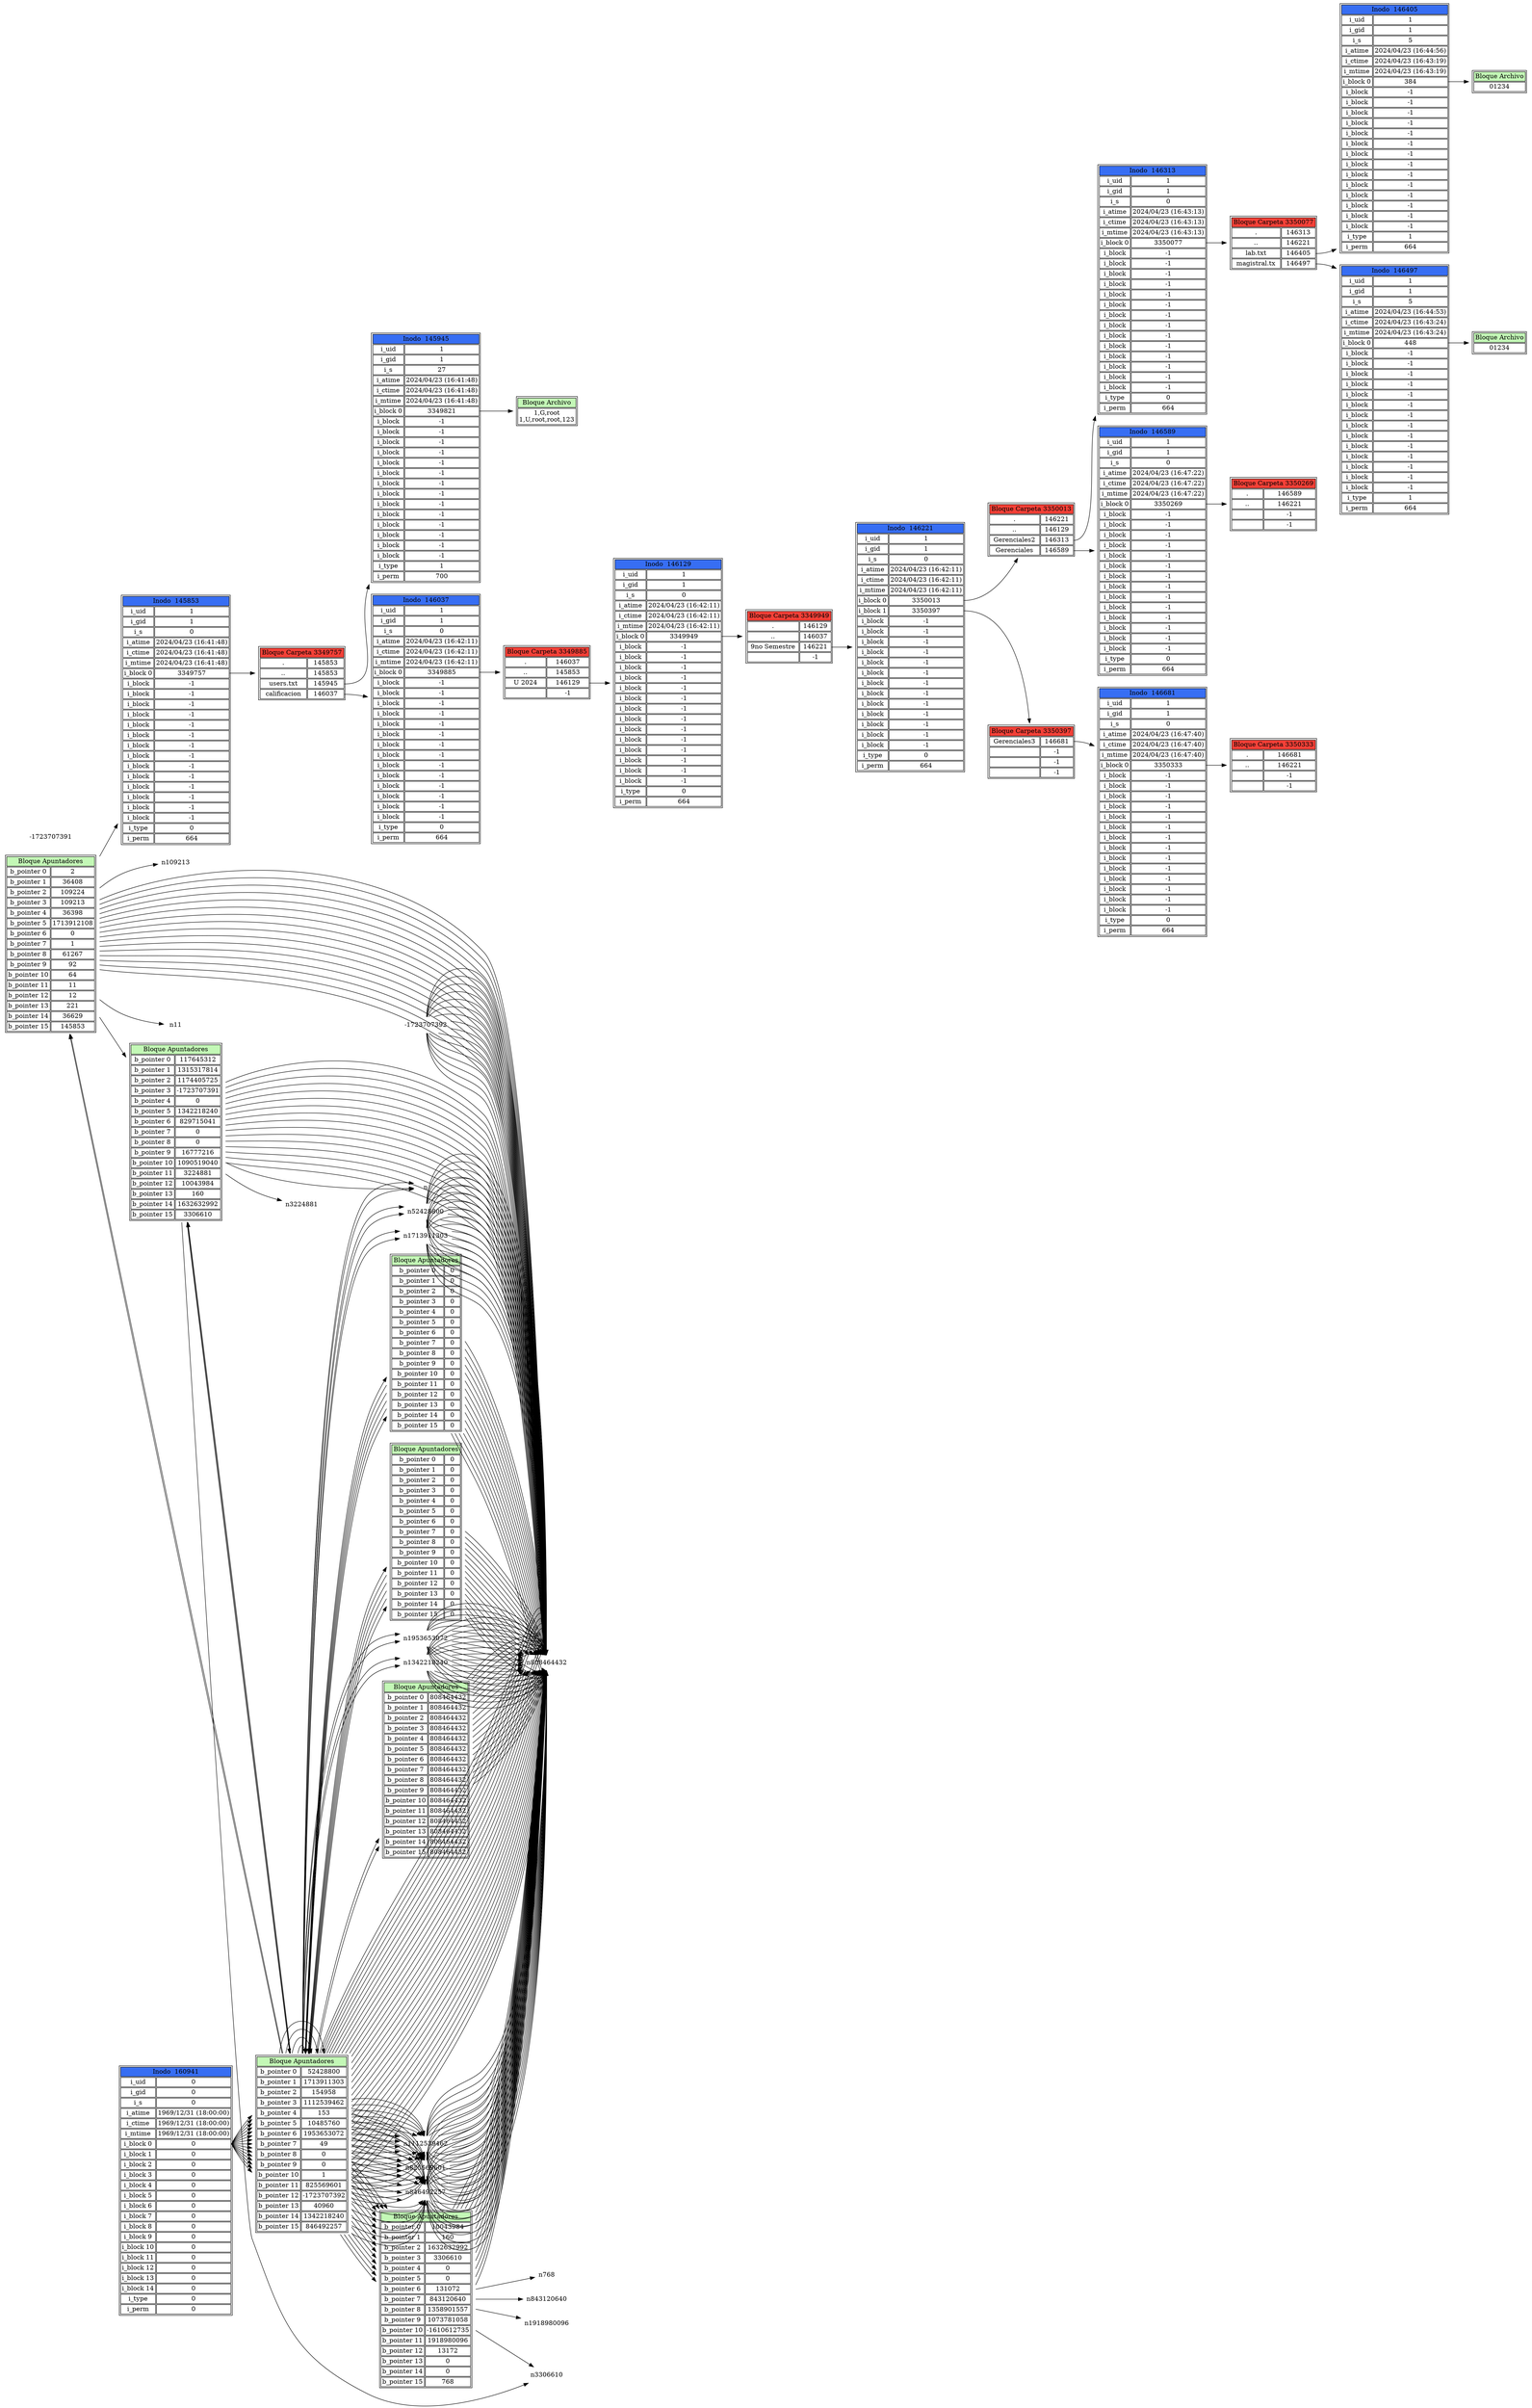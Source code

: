 digraph G {
	rankdir=LR;
	node[shape=none];
	n145853[label=<<table>
		<tr>
			<td bgcolor="#376ef3" colspan="2">Inodo  145853</td>
		</tr>
		<tr>
			<td>i_uid</td>
			<td>1</td>
		</tr>
		<tr>
			<td>i_gid</td>
			<td>1</td>
		</tr>
		<tr>
			<td>i_s</td>
			<td>0</td>
		</tr>
		<tr>
			<td>i_atime</td>
			<td>2024/04/23 (16:41:48)</td>
		</tr>
		<tr>
			<td>i_ctime</td>
			<td>2024/04/23 (16:41:48)</td>
		</tr>
		<tr>
			<td>i_mtime</td>
			<td>2024/04/23 (16:41:48)</td>
		</tr>
		<tr>
			<td>i_block 0</td>
			<td port="3349757">3349757</td>
		</tr>
		<tr>
			<td>i_block</td>
			<td>-1</td>
		</tr>
		<tr>
			<td>i_block</td>
			<td>-1</td>
		</tr>
		<tr>
			<td>i_block</td>
			<td>-1</td>
		</tr>
		<tr>
			<td>i_block</td>
			<td>-1</td>
		</tr>
		<tr>
			<td>i_block</td>
			<td>-1</td>
		</tr>
		<tr>
			<td>i_block</td>
			<td>-1</td>
		</tr>
		<tr>
			<td>i_block</td>
			<td>-1</td>
		</tr>
		<tr>
			<td>i_block</td>
			<td>-1</td>
		</tr>
		<tr>
			<td>i_block</td>
			<td>-1</td>
		</tr>
		<tr>
			<td>i_block</td>
			<td>-1</td>
		</tr>
		<tr>
			<td>i_block</td>
			<td>-1</td>
		</tr>
		<tr>
			<td>i_block</td>
			<td>-1</td>
		</tr>
		<tr>
			<td>i_block</td>
			<td>-1</td>
		</tr>
		<tr>
			<td>i_block</td>
			<td>-1</td>
		</tr>
		<tr>
			<td>i_type</td>
			<td>0</td>
		</tr>
		<tr>
			<td>i_perm</td>
			<td>664</td>
		</tr>
	</table>>];

	n3349757[label=<<table>
		<tr>
			<td colspan="2" bgcolor="#f34037">Bloque Carpeta 3349757</td>
		</tr>
		<tr>
			<td>.</td>
			<td port="145853">145853</td>
		</tr>
		<tr>
			<td>..</td>
			<td port="145853">145853</td>
		</tr>
		<tr>
			<td>users.txt</td>
			<td port="145945">145945</td>
		</tr>
		<tr>
			<td>calificacion</td>
			<td port="146037">146037</td>
		</tr>
	</table>>];
n3349757:145945->n145945;
n3349757:146037->n146037;

n145853:3349757->n3349757;

	n145945[label=<<table>
		<tr>
			<td bgcolor="#376ef3" colspan="2">Inodo  145945</td>
		</tr>
		<tr>
			<td>i_uid</td>
			<td>1</td>
		</tr>
		<tr>
			<td>i_gid</td>
			<td>1</td>
		</tr>
		<tr>
			<td>i_s</td>
			<td>27</td>
		</tr>
		<tr>
			<td>i_atime</td>
			<td>2024/04/23 (16:41:48)</td>
		</tr>
		<tr>
			<td>i_ctime</td>
			<td>2024/04/23 (16:41:48)</td>
		</tr>
		<tr>
			<td>i_mtime</td>
			<td>2024/04/23 (16:41:48)</td>
		</tr>
		<tr>
			<td>i_block 0</td>
			<td port="3349821">3349821</td>
		</tr>
		<tr>
			<td>i_block</td>
			<td>-1</td>
		</tr>
		<tr>
			<td>i_block</td>
			<td>-1</td>
		</tr>
		<tr>
			<td>i_block</td>
			<td>-1</td>
		</tr>
		<tr>
			<td>i_block</td>
			<td>-1</td>
		</tr>
		<tr>
			<td>i_block</td>
			<td>-1</td>
		</tr>
		<tr>
			<td>i_block</td>
			<td>-1</td>
		</tr>
		<tr>
			<td>i_block</td>
			<td>-1</td>
		</tr>
		<tr>
			<td>i_block</td>
			<td>-1</td>
		</tr>
		<tr>
			<td>i_block</td>
			<td>-1</td>
		</tr>
		<tr>
			<td>i_block</td>
			<td>-1</td>
		</tr>
		<tr>
			<td>i_block</td>
			<td>-1</td>
		</tr>
		<tr>
			<td>i_block</td>
			<td>-1</td>
		</tr>
		<tr>
			<td>i_block</td>
			<td>-1</td>
		</tr>
		<tr>
			<td>i_block</td>
			<td>-1</td>
		</tr>
		<tr>
			<td>i_type</td>
			<td>1</td>
		</tr>
		<tr>
			<td>i_perm</td>
			<td>700</td>
		</tr>
	</table>>];

	n3349821[label=<<table>
		<tr>
			<td bgcolor="#c3f8b6">Bloque Archivo</td>
		</tr>
		<tr>
			<td>1,G,root<br/>1,U,root,root,123<br/></td>
		</tr>
	</table>>];

n145945:3349821->n3349821;

	n146037[label=<<table>
		<tr>
			<td bgcolor="#376ef3" colspan="2">Inodo  146037</td>
		</tr>
		<tr>
			<td>i_uid</td>
			<td>1</td>
		</tr>
		<tr>
			<td>i_gid</td>
			<td>1</td>
		</tr>
		<tr>
			<td>i_s</td>
			<td>0</td>
		</tr>
		<tr>
			<td>i_atime</td>
			<td>2024/04/23 (16:42:11)</td>
		</tr>
		<tr>
			<td>i_ctime</td>
			<td>2024/04/23 (16:42:11)</td>
		</tr>
		<tr>
			<td>i_mtime</td>
			<td>2024/04/23 (16:42:11)</td>
		</tr>
		<tr>
			<td>i_block 0</td>
			<td port="3349885">3349885</td>
		</tr>
		<tr>
			<td>i_block</td>
			<td>-1</td>
		</tr>
		<tr>
			<td>i_block</td>
			<td>-1</td>
		</tr>
		<tr>
			<td>i_block</td>
			<td>-1</td>
		</tr>
		<tr>
			<td>i_block</td>
			<td>-1</td>
		</tr>
		<tr>
			<td>i_block</td>
			<td>-1</td>
		</tr>
		<tr>
			<td>i_block</td>
			<td>-1</td>
		</tr>
		<tr>
			<td>i_block</td>
			<td>-1</td>
		</tr>
		<tr>
			<td>i_block</td>
			<td>-1</td>
		</tr>
		<tr>
			<td>i_block</td>
			<td>-1</td>
		</tr>
		<tr>
			<td>i_block</td>
			<td>-1</td>
		</tr>
		<tr>
			<td>i_block</td>
			<td>-1</td>
		</tr>
		<tr>
			<td>i_block</td>
			<td>-1</td>
		</tr>
		<tr>
			<td>i_block</td>
			<td>-1</td>
		</tr>
		<tr>
			<td>i_block</td>
			<td>-1</td>
		</tr>
		<tr>
			<td>i_type</td>
			<td>0</td>
		</tr>
		<tr>
			<td>i_perm</td>
			<td>664</td>
		</tr>
	</table>>];

	n3349885[label=<<table>
		<tr>
			<td colspan="2" bgcolor="#f34037">Bloque Carpeta 3349885</td>
		</tr>
		<tr>
			<td>.</td>
			<td port="146037">146037</td>
		</tr>
		<tr>
			<td>..</td>
			<td port="145853">145853</td>
		</tr>
		<tr>
			<td>U 2024</td>
			<td port="146129">146129</td>
		</tr>
		<tr>
			<td></td>
			<td port="-1">-1</td>
		</tr>
	</table>>];
n3349885:146129->n146129;

n146037:3349885->n3349885;

	n146129[label=<<table>
		<tr>
			<td bgcolor="#376ef3" colspan="2">Inodo  146129</td>
		</tr>
		<tr>
			<td>i_uid</td>
			<td>1</td>
		</tr>
		<tr>
			<td>i_gid</td>
			<td>1</td>
		</tr>
		<tr>
			<td>i_s</td>
			<td>0</td>
		</tr>
		<tr>
			<td>i_atime</td>
			<td>2024/04/23 (16:42:11)</td>
		</tr>
		<tr>
			<td>i_ctime</td>
			<td>2024/04/23 (16:42:11)</td>
		</tr>
		<tr>
			<td>i_mtime</td>
			<td>2024/04/23 (16:42:11)</td>
		</tr>
		<tr>
			<td>i_block 0</td>
			<td port="3349949">3349949</td>
		</tr>
		<tr>
			<td>i_block</td>
			<td>-1</td>
		</tr>
		<tr>
			<td>i_block</td>
			<td>-1</td>
		</tr>
		<tr>
			<td>i_block</td>
			<td>-1</td>
		</tr>
		<tr>
			<td>i_block</td>
			<td>-1</td>
		</tr>
		<tr>
			<td>i_block</td>
			<td>-1</td>
		</tr>
		<tr>
			<td>i_block</td>
			<td>-1</td>
		</tr>
		<tr>
			<td>i_block</td>
			<td>-1</td>
		</tr>
		<tr>
			<td>i_block</td>
			<td>-1</td>
		</tr>
		<tr>
			<td>i_block</td>
			<td>-1</td>
		</tr>
		<tr>
			<td>i_block</td>
			<td>-1</td>
		</tr>
		<tr>
			<td>i_block</td>
			<td>-1</td>
		</tr>
		<tr>
			<td>i_block</td>
			<td>-1</td>
		</tr>
		<tr>
			<td>i_block</td>
			<td>-1</td>
		</tr>
		<tr>
			<td>i_block</td>
			<td>-1</td>
		</tr>
		<tr>
			<td>i_type</td>
			<td>0</td>
		</tr>
		<tr>
			<td>i_perm</td>
			<td>664</td>
		</tr>
	</table>>];

	n3349949[label=<<table>
		<tr>
			<td colspan="2" bgcolor="#f34037">Bloque Carpeta 3349949</td>
		</tr>
		<tr>
			<td>.</td>
			<td port="146129">146129</td>
		</tr>
		<tr>
			<td>..</td>
			<td port="146037">146037</td>
		</tr>
		<tr>
			<td>9no Semestre</td>
			<td port="146221">146221</td>
		</tr>
		<tr>
			<td></td>
			<td port="-1">-1</td>
		</tr>
	</table>>];
n3349949:146221->n146221;

n146129:3349949->n3349949;

	n146221[label=<<table>
		<tr>
			<td bgcolor="#376ef3" colspan="2">Inodo  146221</td>
		</tr>
		<tr>
			<td>i_uid</td>
			<td>1</td>
		</tr>
		<tr>
			<td>i_gid</td>
			<td>1</td>
		</tr>
		<tr>
			<td>i_s</td>
			<td>0</td>
		</tr>
		<tr>
			<td>i_atime</td>
			<td>2024/04/23 (16:42:11)</td>
		</tr>
		<tr>
			<td>i_ctime</td>
			<td>2024/04/23 (16:42:11)</td>
		</tr>
		<tr>
			<td>i_mtime</td>
			<td>2024/04/23 (16:42:11)</td>
		</tr>
		<tr>
			<td>i_block 0</td>
			<td port="3350013">3350013</td>
		</tr>
		<tr>
			<td>i_block 1</td>
			<td port="3350397">3350397</td>
		</tr>
		<tr>
			<td>i_block</td>
			<td>-1</td>
		</tr>
		<tr>
			<td>i_block</td>
			<td>-1</td>
		</tr>
		<tr>
			<td>i_block</td>
			<td>-1</td>
		</tr>
		<tr>
			<td>i_block</td>
			<td>-1</td>
		</tr>
		<tr>
			<td>i_block</td>
			<td>-1</td>
		</tr>
		<tr>
			<td>i_block</td>
			<td>-1</td>
		</tr>
		<tr>
			<td>i_block</td>
			<td>-1</td>
		</tr>
		<tr>
			<td>i_block</td>
			<td>-1</td>
		</tr>
		<tr>
			<td>i_block</td>
			<td>-1</td>
		</tr>
		<tr>
			<td>i_block</td>
			<td>-1</td>
		</tr>
		<tr>
			<td>i_block</td>
			<td>-1</td>
		</tr>
		<tr>
			<td>i_block</td>
			<td>-1</td>
		</tr>
		<tr>
			<td>i_block</td>
			<td>-1</td>
		</tr>
		<tr>
			<td>i_type</td>
			<td>0</td>
		</tr>
		<tr>
			<td>i_perm</td>
			<td>664</td>
		</tr>
	</table>>];

	n3350013[label=<<table>
		<tr>
			<td colspan="2" bgcolor="#f34037">Bloque Carpeta 3350013</td>
		</tr>
		<tr>
			<td>.</td>
			<td port="146221">146221</td>
		</tr>
		<tr>
			<td>..</td>
			<td port="146129">146129</td>
		</tr>
		<tr>
			<td>Gerenciales2</td>
			<td port="146313">146313</td>
		</tr>
		<tr>
			<td>Gerenciales</td>
			<td port="146589">146589</td>
		</tr>
	</table>>];
n3350013:146313->n146313;
n3350013:146589->n146589;

n146221:3350013->n3350013;

	n3350397[label=<<table>
		<tr>
			<td colspan="2" bgcolor="#f34037">Bloque Carpeta 3350397</td>
		</tr>
		<tr>
			<td>Gerenciales3</td>
			<td port="146681">146681</td>
		</tr>
		<tr>
			<td></td>
			<td port="-1">-1</td>
		</tr>
		<tr>
			<td></td>
			<td port="-1">-1</td>
		</tr>
		<tr>
			<td></td>
			<td port="-1">-1</td>
		</tr>
	</table>>];
n3350397:146681->n146681;

n146221:3350397->n3350397;

	n146313[label=<<table>
		<tr>
			<td bgcolor="#376ef3" colspan="2">Inodo  146313</td>
		</tr>
		<tr>
			<td>i_uid</td>
			<td>1</td>
		</tr>
		<tr>
			<td>i_gid</td>
			<td>1</td>
		</tr>
		<tr>
			<td>i_s</td>
			<td>0</td>
		</tr>
		<tr>
			<td>i_atime</td>
			<td>2024/04/23 (16:43:13)</td>
		</tr>
		<tr>
			<td>i_ctime</td>
			<td>2024/04/23 (16:43:13)</td>
		</tr>
		<tr>
			<td>i_mtime</td>
			<td>2024/04/23 (16:43:13)</td>
		</tr>
		<tr>
			<td>i_block 0</td>
			<td port="3350077">3350077</td>
		</tr>
		<tr>
			<td>i_block</td>
			<td>-1</td>
		</tr>
		<tr>
			<td>i_block</td>
			<td>-1</td>
		</tr>
		<tr>
			<td>i_block</td>
			<td>-1</td>
		</tr>
		<tr>
			<td>i_block</td>
			<td>-1</td>
		</tr>
		<tr>
			<td>i_block</td>
			<td>-1</td>
		</tr>
		<tr>
			<td>i_block</td>
			<td>-1</td>
		</tr>
		<tr>
			<td>i_block</td>
			<td>-1</td>
		</tr>
		<tr>
			<td>i_block</td>
			<td>-1</td>
		</tr>
		<tr>
			<td>i_block</td>
			<td>-1</td>
		</tr>
		<tr>
			<td>i_block</td>
			<td>-1</td>
		</tr>
		<tr>
			<td>i_block</td>
			<td>-1</td>
		</tr>
		<tr>
			<td>i_block</td>
			<td>-1</td>
		</tr>
		<tr>
			<td>i_block</td>
			<td>-1</td>
		</tr>
		<tr>
			<td>i_block</td>
			<td>-1</td>
		</tr>
		<tr>
			<td>i_type</td>
			<td>0</td>
		</tr>
		<tr>
			<td>i_perm</td>
			<td>664</td>
		</tr>
	</table>>];

	n3350077[label=<<table>
		<tr>
			<td colspan="2" bgcolor="#f34037">Bloque Carpeta 3350077</td>
		</tr>
		<tr>
			<td>.</td>
			<td port="146313">146313</td>
		</tr>
		<tr>
			<td>..</td>
			<td port="146221">146221</td>
		</tr>
		<tr>
			<td>lab.txt</td>
			<td port="146405">146405</td>
		</tr>
		<tr>
			<td>magistral.tx</td>
			<td port="146497">146497</td>
		</tr>
	</table>>];
n3350077:146405->n146405;
n3350077:146497->n146497;

n146313:3350077->n3350077;

	n146405[label=<<table>
		<tr>
			<td bgcolor="#376ef3" colspan="2">Inodo  146405</td>
		</tr>
		<tr>
			<td>i_uid</td>
			<td>1</td>
		</tr>
		<tr>
			<td>i_gid</td>
			<td>1</td>
		</tr>
		<tr>
			<td>i_s</td>
			<td>5</td>
		</tr>
		<tr>
			<td>i_atime</td>
			<td>2024/04/23 (16:44:56)</td>
		</tr>
		<tr>
			<td>i_ctime</td>
			<td>2024/04/23 (16:43:19)</td>
		</tr>
		<tr>
			<td>i_mtime</td>
			<td>2024/04/23 (16:43:19)</td>
		</tr>
		<tr>
			<td>i_block 0</td>
			<td port="384">384</td>
		</tr>
		<tr>
			<td>i_block</td>
			<td>-1</td>
		</tr>
		<tr>
			<td>i_block</td>
			<td>-1</td>
		</tr>
		<tr>
			<td>i_block</td>
			<td>-1</td>
		</tr>
		<tr>
			<td>i_block</td>
			<td>-1</td>
		</tr>
		<tr>
			<td>i_block</td>
			<td>-1</td>
		</tr>
		<tr>
			<td>i_block</td>
			<td>-1</td>
		</tr>
		<tr>
			<td>i_block</td>
			<td>-1</td>
		</tr>
		<tr>
			<td>i_block</td>
			<td>-1</td>
		</tr>
		<tr>
			<td>i_block</td>
			<td>-1</td>
		</tr>
		<tr>
			<td>i_block</td>
			<td>-1</td>
		</tr>
		<tr>
			<td>i_block</td>
			<td>-1</td>
		</tr>
		<tr>
			<td>i_block</td>
			<td>-1</td>
		</tr>
		<tr>
			<td>i_block</td>
			<td>-1</td>
		</tr>
		<tr>
			<td>i_block</td>
			<td>-1</td>
		</tr>
		<tr>
			<td>i_type</td>
			<td>1</td>
		</tr>
		<tr>
			<td>i_perm</td>
			<td>664</td>
		</tr>
	</table>>];

	n384[label=<<table>
		<tr>
			<td bgcolor="#c3f8b6">Bloque Archivo</td>
		</tr>
		<tr>
			<td>01234</td>
		</tr>
	</table>>];

n146405:384->n384;

	n146497[label=<<table>
		<tr>
			<td bgcolor="#376ef3" colspan="2">Inodo  146497</td>
		</tr>
		<tr>
			<td>i_uid</td>
			<td>1</td>
		</tr>
		<tr>
			<td>i_gid</td>
			<td>1</td>
		</tr>
		<tr>
			<td>i_s</td>
			<td>5</td>
		</tr>
		<tr>
			<td>i_atime</td>
			<td>2024/04/23 (16:44:53)</td>
		</tr>
		<tr>
			<td>i_ctime</td>
			<td>2024/04/23 (16:43:24)</td>
		</tr>
		<tr>
			<td>i_mtime</td>
			<td>2024/04/23 (16:43:24)</td>
		</tr>
		<tr>
			<td>i_block 0</td>
			<td port="448">448</td>
		</tr>
		<tr>
			<td>i_block</td>
			<td>-1</td>
		</tr>
		<tr>
			<td>i_block</td>
			<td>-1</td>
		</tr>
		<tr>
			<td>i_block</td>
			<td>-1</td>
		</tr>
		<tr>
			<td>i_block</td>
			<td>-1</td>
		</tr>
		<tr>
			<td>i_block</td>
			<td>-1</td>
		</tr>
		<tr>
			<td>i_block</td>
			<td>-1</td>
		</tr>
		<tr>
			<td>i_block</td>
			<td>-1</td>
		</tr>
		<tr>
			<td>i_block</td>
			<td>-1</td>
		</tr>
		<tr>
			<td>i_block</td>
			<td>-1</td>
		</tr>
		<tr>
			<td>i_block</td>
			<td>-1</td>
		</tr>
		<tr>
			<td>i_block</td>
			<td>-1</td>
		</tr>
		<tr>
			<td>i_block</td>
			<td>-1</td>
		</tr>
		<tr>
			<td>i_block</td>
			<td>-1</td>
		</tr>
		<tr>
			<td>i_block</td>
			<td>-1</td>
		</tr>
		<tr>
			<td>i_type</td>
			<td>1</td>
		</tr>
		<tr>
			<td>i_perm</td>
			<td>664</td>
		</tr>
	</table>>];

	n448[label=<<table>
		<tr>
			<td bgcolor="#c3f8b6">Bloque Archivo</td>
		</tr>
		<tr>
			<td>01234</td>
		</tr>
	</table>>];

n146497:448->n448;

	n146589[label=<<table>
		<tr>
			<td bgcolor="#376ef3" colspan="2">Inodo  146589</td>
		</tr>
		<tr>
			<td>i_uid</td>
			<td>1</td>
		</tr>
		<tr>
			<td>i_gid</td>
			<td>1</td>
		</tr>
		<tr>
			<td>i_s</td>
			<td>0</td>
		</tr>
		<tr>
			<td>i_atime</td>
			<td>2024/04/23 (16:47:22)</td>
		</tr>
		<tr>
			<td>i_ctime</td>
			<td>2024/04/23 (16:47:22)</td>
		</tr>
		<tr>
			<td>i_mtime</td>
			<td>2024/04/23 (16:47:22)</td>
		</tr>
		<tr>
			<td>i_block 0</td>
			<td port="3350269">3350269</td>
		</tr>
		<tr>
			<td>i_block</td>
			<td>-1</td>
		</tr>
		<tr>
			<td>i_block</td>
			<td>-1</td>
		</tr>
		<tr>
			<td>i_block</td>
			<td>-1</td>
		</tr>
		<tr>
			<td>i_block</td>
			<td>-1</td>
		</tr>
		<tr>
			<td>i_block</td>
			<td>-1</td>
		</tr>
		<tr>
			<td>i_block</td>
			<td>-1</td>
		</tr>
		<tr>
			<td>i_block</td>
			<td>-1</td>
		</tr>
		<tr>
			<td>i_block</td>
			<td>-1</td>
		</tr>
		<tr>
			<td>i_block</td>
			<td>-1</td>
		</tr>
		<tr>
			<td>i_block</td>
			<td>-1</td>
		</tr>
		<tr>
			<td>i_block</td>
			<td>-1</td>
		</tr>
		<tr>
			<td>i_block</td>
			<td>-1</td>
		</tr>
		<tr>
			<td>i_block</td>
			<td>-1</td>
		</tr>
		<tr>
			<td>i_block</td>
			<td>-1</td>
		</tr>
		<tr>
			<td>i_type</td>
			<td>0</td>
		</tr>
		<tr>
			<td>i_perm</td>
			<td>664</td>
		</tr>
	</table>>];

	n3350269[label=<<table>
		<tr>
			<td colspan="2" bgcolor="#f34037">Bloque Carpeta 3350269</td>
		</tr>
		<tr>
			<td>.</td>
			<td port="146589">146589</td>
		</tr>
		<tr>
			<td>..</td>
			<td port="146221">146221</td>
		</tr>
		<tr>
			<td></td>
			<td port="-1">-1</td>
		</tr>
		<tr>
			<td></td>
			<td port="-1">-1</td>
		</tr>
	</table>>];

n146589:3350269->n3350269;

	n146681[label=<<table>
		<tr>
			<td bgcolor="#376ef3" colspan="2">Inodo  146681</td>
		</tr>
		<tr>
			<td>i_uid</td>
			<td>1</td>
		</tr>
		<tr>
			<td>i_gid</td>
			<td>1</td>
		</tr>
		<tr>
			<td>i_s</td>
			<td>0</td>
		</tr>
		<tr>
			<td>i_atime</td>
			<td>2024/04/23 (16:47:40)</td>
		</tr>
		<tr>
			<td>i_ctime</td>
			<td>2024/04/23 (16:47:40)</td>
		</tr>
		<tr>
			<td>i_mtime</td>
			<td>2024/04/23 (16:47:40)</td>
		</tr>
		<tr>
			<td>i_block 0</td>
			<td port="3350333">3350333</td>
		</tr>
		<tr>
			<td>i_block</td>
			<td>-1</td>
		</tr>
		<tr>
			<td>i_block</td>
			<td>-1</td>
		</tr>
		<tr>
			<td>i_block</td>
			<td>-1</td>
		</tr>
		<tr>
			<td>i_block</td>
			<td>-1</td>
		</tr>
		<tr>
			<td>i_block</td>
			<td>-1</td>
		</tr>
		<tr>
			<td>i_block</td>
			<td>-1</td>
		</tr>
		<tr>
			<td>i_block</td>
			<td>-1</td>
		</tr>
		<tr>
			<td>i_block</td>
			<td>-1</td>
		</tr>
		<tr>
			<td>i_block</td>
			<td>-1</td>
		</tr>
		<tr>
			<td>i_block</td>
			<td>-1</td>
		</tr>
		<tr>
			<td>i_block</td>
			<td>-1</td>
		</tr>
		<tr>
			<td>i_block</td>
			<td>-1</td>
		</tr>
		<tr>
			<td>i_block</td>
			<td>-1</td>
		</tr>
		<tr>
			<td>i_block</td>
			<td>-1</td>
		</tr>
		<tr>
			<td>i_type</td>
			<td>0</td>
		</tr>
		<tr>
			<td>i_perm</td>
			<td>664</td>
		</tr>
	</table>>];

	n3350333[label=<<table>
		<tr>
			<td colspan="2" bgcolor="#f34037">Bloque Carpeta 3350333</td>
		</tr>
		<tr>
			<td>.</td>
			<td port="146681">146681</td>
		</tr>
		<tr>
			<td>..</td>
			<td port="146221">146221</td>
		</tr>
		<tr>
			<td></td>
			<td port="-1">-1</td>
		</tr>
		<tr>
			<td></td>
			<td port="-1">-1</td>
		</tr>
	</table>>];

n146681:3350333->n3350333;

	n160941[label=<<table>
		<tr>
			<td bgcolor="#376ef3" colspan="2">Inodo  160941</td>
		</tr>
		<tr>
			<td>i_uid</td>
			<td>0</td>
		</tr>
		<tr>
			<td>i_gid</td>
			<td>0</td>
		</tr>
		<tr>
			<td>i_s</td>
			<td>0</td>
		</tr>
		<tr>
			<td>i_atime</td>
			<td>1969/12/31 (18:00:00)</td>
		</tr>
		<tr>
			<td>i_ctime</td>
			<td>1969/12/31 (18:00:00)</td>
		</tr>
		<tr>
			<td>i_mtime</td>
			<td>1969/12/31 (18:00:00)</td>
		</tr>
		<tr>
			<td>i_block 0</td>
			<td port="0">0</td>
		</tr>
		<tr>
			<td>i_block 1</td>
			<td port="0">0</td>
		</tr>
		<tr>
			<td>i_block 2</td>
			<td port="0">0</td>
		</tr>
		<tr>
			<td>i_block 3</td>
			<td port="0">0</td>
		</tr>
		<tr>
			<td>i_block 4</td>
			<td port="0">0</td>
		</tr>
		<tr>
			<td>i_block 5</td>
			<td port="0">0</td>
		</tr>
		<tr>
			<td>i_block 6</td>
			<td port="0">0</td>
		</tr>
		<tr>
			<td>i_block 7</td>
			<td port="0">0</td>
		</tr>
		<tr>
			<td>i_block 8</td>
			<td port="0">0</td>
		</tr>
		<tr>
			<td>i_block 9</td>
			<td port="0">0</td>
		</tr>
		<tr>
			<td>i_block 10</td>
			<td port="0">0</td>
		</tr>
		<tr>
			<td>i_block 11</td>
			<td port="0">0</td>
		</tr>
		<tr>
			<td>i_block 12</td>
			<td port="0">0</td>
		</tr>
		<tr>
			<td>i_block 13</td>
			<td port="0">0</td>
		</tr>
		<tr>
			<td>i_block 14</td>
			<td port="0">0</td>
		</tr>
		<tr>
			<td>i_type</td>
			<td>0</td>
		</tr>
		<tr>
			<td>i_perm</td>
			<td>0</td>
		</tr>
	</table>>];

	n0[label=<<table>
		<tr>
			<td colspan="2" bgcolor="#f34037">Bloque Carpeta 0</td>
		</tr>
		<tr>
			<td></td>
			<td port="1112539462">1112539462</td>
		</tr>
		<tr>
			<td>�</td>
			<td port="49">49</td>
		</tr>
		<tr>
			<td></td>
			<td port="825569601">825569601</td>
		</tr>
		<tr>
			<td></td>
			<td port="846492257">846492257</td>
		</tr>
	</table>>];
n0:1112539462->n1112539462;
n0:49->n49;
n0:825569601->n825569601;
n0:846492257->n846492257;

n160941:0->n0;

	n0[label=<<table>
		<tr>
			<td colspan="2" bgcolor="#f34037">Bloque Carpeta 0</td>
		</tr>
		<tr>
			<td></td>
			<td port="1112539462">1112539462</td>
		</tr>
		<tr>
			<td>�</td>
			<td port="49">49</td>
		</tr>
		<tr>
			<td></td>
			<td port="825569601">825569601</td>
		</tr>
		<tr>
			<td></td>
			<td port="846492257">846492257</td>
		</tr>
	</table>>];
n0:1112539462->n1112539462;
n0:49->n49;
n0:825569601->n825569601;
n0:846492257->n846492257;

n160941:0->n0;

	n0[label=<<table>
		<tr>
			<td colspan="2" bgcolor="#f34037">Bloque Carpeta 0</td>
		</tr>
		<tr>
			<td></td>
			<td port="1112539462">1112539462</td>
		</tr>
		<tr>
			<td>�</td>
			<td port="49">49</td>
		</tr>
		<tr>
			<td></td>
			<td port="825569601">825569601</td>
		</tr>
		<tr>
			<td></td>
			<td port="846492257">846492257</td>
		</tr>
	</table>>];
n0:1112539462->n1112539462;
n0:49->n49;
n0:825569601->n825569601;
n0:846492257->n846492257;

n160941:0->n0;

	n0[label=<<table>
		<tr>
			<td colspan="2" bgcolor="#f34037">Bloque Carpeta 0</td>
		</tr>
		<tr>
			<td></td>
			<td port="1112539462">1112539462</td>
		</tr>
		<tr>
			<td>�</td>
			<td port="49">49</td>
		</tr>
		<tr>
			<td></td>
			<td port="825569601">825569601</td>
		</tr>
		<tr>
			<td></td>
			<td port="846492257">846492257</td>
		</tr>
	</table>>];
n0:1112539462->n1112539462;
n0:49->n49;
n0:825569601->n825569601;
n0:846492257->n846492257;

n160941:0->n0;

	n0[label=<<table>
		<tr>
			<td colspan="2" bgcolor="#f34037">Bloque Carpeta 0</td>
		</tr>
		<tr>
			<td></td>
			<td port="1112539462">1112539462</td>
		</tr>
		<tr>
			<td>�</td>
			<td port="49">49</td>
		</tr>
		<tr>
			<td></td>
			<td port="825569601">825569601</td>
		</tr>
		<tr>
			<td></td>
			<td port="846492257">846492257</td>
		</tr>
	</table>>];
n0:1112539462->n1112539462;
n0:49->n49;
n0:825569601->n825569601;
n0:846492257->n846492257;

n160941:0->n0;

	n0[label=<<table>
		<tr>
			<td colspan="2" bgcolor="#f34037">Bloque Carpeta 0</td>
		</tr>
		<tr>
			<td></td>
			<td port="1112539462">1112539462</td>
		</tr>
		<tr>
			<td>�</td>
			<td port="49">49</td>
		</tr>
		<tr>
			<td></td>
			<td port="825569601">825569601</td>
		</tr>
		<tr>
			<td></td>
			<td port="846492257">846492257</td>
		</tr>
	</table>>];
n0:1112539462->n1112539462;
n0:49->n49;
n0:825569601->n825569601;
n0:846492257->n846492257;

n160941:0->n0;

	n0[label=<<table>
		<tr>
			<td colspan="2" bgcolor="#f34037">Bloque Carpeta 0</td>
		</tr>
		<tr>
			<td></td>
			<td port="1112539462">1112539462</td>
		</tr>
		<tr>
			<td>�</td>
			<td port="49">49</td>
		</tr>
		<tr>
			<td></td>
			<td port="825569601">825569601</td>
		</tr>
		<tr>
			<td></td>
			<td port="846492257">846492257</td>
		</tr>
	</table>>];
n0:1112539462->n1112539462;
n0:49->n49;
n0:825569601->n825569601;
n0:846492257->n846492257;

n160941:0->n0;

	n0[label=<<table>
		<tr>
			<td colspan="2" bgcolor="#f34037">Bloque Carpeta 0</td>
		</tr>
		<tr>
			<td></td>
			<td port="1112539462">1112539462</td>
		</tr>
		<tr>
			<td>�</td>
			<td port="49">49</td>
		</tr>
		<tr>
			<td></td>
			<td port="825569601">825569601</td>
		</tr>
		<tr>
			<td></td>
			<td port="846492257">846492257</td>
		</tr>
	</table>>];
n0:1112539462->n1112539462;
n0:49->n49;
n0:825569601->n825569601;
n0:846492257->n846492257;

n160941:0->n0;

	n0[label=<<table>
		<tr>
			<td colspan="2" bgcolor="#f34037">Bloque Carpeta 0</td>
		</tr>
		<tr>
			<td></td>
			<td port="1112539462">1112539462</td>
		</tr>
		<tr>
			<td>�</td>
			<td port="49">49</td>
		</tr>
		<tr>
			<td></td>
			<td port="825569601">825569601</td>
		</tr>
		<tr>
			<td></td>
			<td port="846492257">846492257</td>
		</tr>
	</table>>];
n0:1112539462->n1112539462;
n0:49->n49;
n0:825569601->n825569601;
n0:846492257->n846492257;

n160941:0->n0;

	n0[label=<<table>
		<tr>
			<td colspan="2" bgcolor="#f34037">Bloque Carpeta 0</td>
		</tr>
		<tr>
			<td></td>
			<td port="1112539462">1112539462</td>
		</tr>
		<tr>
			<td>�</td>
			<td port="49">49</td>
		</tr>
		<tr>
			<td></td>
			<td port="825569601">825569601</td>
		</tr>
		<tr>
			<td></td>
			<td port="846492257">846492257</td>
		</tr>
	</table>>];
n0:1112539462->n1112539462;
n0:49->n49;
n0:825569601->n825569601;
n0:846492257->n846492257;

n160941:0->n0;

	n0[label=<<table>
		<tr>
			<td colspan="2" bgcolor="#f34037">Bloque Carpeta 0</td>
		</tr>
		<tr>
			<td></td>
			<td port="1112539462">1112539462</td>
		</tr>
		<tr>
			<td>�</td>
			<td port="49">49</td>
		</tr>
		<tr>
			<td></td>
			<td port="825569601">825569601</td>
		</tr>
		<tr>
			<td></td>
			<td port="846492257">846492257</td>
		</tr>
	</table>>];
n0:1112539462->n1112539462;
n0:49->n49;
n0:825569601->n825569601;
n0:846492257->n846492257;

n160941:0->n0;

	n0[label=<<table>
		<tr>
			<td colspan="2" bgcolor="#f34037">Bloque Carpeta 0</td>
		</tr>
		<tr>
			<td></td>
			<td port="1112539462">1112539462</td>
		</tr>
		<tr>
			<td>�</td>
			<td port="49">49</td>
		</tr>
		<tr>
			<td></td>
			<td port="825569601">825569601</td>
		</tr>
		<tr>
			<td></td>
			<td port="846492257">846492257</td>
		</tr>
	</table>>];
n0:1112539462->n1112539462;
n0:49->n49;
n0:825569601->n825569601;
n0:846492257->n846492257;

n160941:0->n0;

	n0[label=<<table>
		<tr>
			<td colspan="2" bgcolor="#c3f8b6">Bloque Apuntadores</td>
		</tr>
		<tr>
			<td>b_pointer 0</td>
			<td>52428800</td>
		</tr>
		<tr>
			<td>b_pointer 1</td>
			<td>1713911303</td>
		</tr>
		<tr>
			<td>b_pointer 2</td>
			<td>154958</td>
		</tr>
		<tr>
			<td>b_pointer 3</td>
			<td>1112539462</td>
		</tr>
		<tr>
			<td>b_pointer 4</td>
			<td>153</td>
		</tr>
		<tr>
			<td>b_pointer 5</td>
			<td>10485760</td>
		</tr>
		<tr>
			<td>b_pointer 6</td>
			<td>1953653072</td>
		</tr>
		<tr>
			<td>b_pointer 7</td>
			<td>49</td>
		</tr>
		<tr>
			<td>b_pointer 8</td>
			<td>0</td>
		</tr>
		<tr>
			<td>b_pointer 9</td>
			<td>0</td>
		</tr>
		<tr>
			<td>b_pointer 10</td>
			<td>1</td>
		</tr>
		<tr>
			<td>b_pointer 11</td>
			<td>825569601</td>
		</tr>
		<tr>
			<td>b_pointer 12</td>
			<td>-1723707392</td>
		</tr>
		<tr>
			<td>b_pointer 13</td>
			<td>40960</td>
		</tr>
		<tr>
			<td>b_pointer 14</td>
			<td>1342218240</td>
		</tr>
		<tr>
			<td>b_pointer 15</td>
			<td>846492257</td>
		</tr>
	</table>>];

n160941:0->n0;


n0:52428800->n52428800;


n0:1713911303->n1713911303;

	n154958[label=<<table>
		<tr>
			<td colspan="2" bgcolor="#f34037">Bloque Carpeta 154958</td>
		</tr>
		<tr>
			<td></td>
			<td port="0">0</td>
		</tr>
		<tr>
			<td></td>
			<td port="0">0</td>
		</tr>
		<tr>
			<td></td>
			<td port="0">0</td>
		</tr>
		<tr>
			<td></td>
			<td port="0">0</td>
		</tr>
	</table>>];
n154958:0->n0;
n154958:0->n0;
n154958:0->n0;
n154958:0->n0;

n0:154958->n154958;


n0:1112539462->n1112539462;

	n153[label=<<table>
		<tr>
			<td colspan="2" bgcolor="#f34037">Bloque Carpeta 153</td>
		</tr>
		<tr>
			<td></td>
			<td port="109213">109213</td>
		</tr>
		<tr>
			<td>.�</td>
			<td port="1">1</td>
		</tr>
		<tr>
			<td>S�</td>
			<td port="11">11</td>
		</tr>
		<tr>
			<td></td>
			<td port="145853">145853</td>
		</tr>
	</table>>];
n153:109213->n109213;
n153:1->n1;
n153:11->n11;
n153:145853->n145853;

n0:153->n153;

	n10485760[label=<<table>
		<tr>
			<td colspan="2" bgcolor="#f34037">Bloque Carpeta 10485760</td>
		</tr>
		<tr>
			<td></td>
			<td port="0">0</td>
		</tr>
		<tr>
			<td></td>
			<td port="0">0</td>
		</tr>
		<tr>
			<td></td>
			<td port="0">0</td>
		</tr>
		<tr>
			<td></td>
			<td port="0">0</td>
		</tr>
	</table>>];
n10485760:0->n0;
n10485760:0->n0;
n10485760:0->n0;
n10485760:0->n0;

n0:10485760->n10485760;


n0:1953653072->n1953653072;

	n49[label=<<table>
		<tr>
			<td colspan="2" bgcolor="#f34037">Bloque Carpeta 49</td>
		</tr>
		<tr>
			<td>PB�</td>
			<td port="3306610">3306610</td>
		</tr>
		<tr>
			<td></td>
			<td port="843120640">843120640</td>
		</tr>
		<tr>
			<td>51�PB�</td>
			<td port="1918980096">1918980096</td>
		</tr>
		<tr>
			<td>t3</td>
			<td port="768">768</td>
		</tr>
	</table>>];
n49:3306610->n3306610;
n49:843120640->n843120640;
n49:1918980096->n1918980096;
n49:768->n768;

n0:49->n49;

	n0[label=<<table>
		<tr>
			<td colspan="2" bgcolor="#f34037">Bloque Carpeta 0</td>
		</tr>
		<tr>
			<td></td>
			<td port="1112539462">1112539462</td>
		</tr>
		<tr>
			<td>�</td>
			<td port="49">49</td>
		</tr>
		<tr>
			<td></td>
			<td port="825569601">825569601</td>
		</tr>
		<tr>
			<td></td>
			<td port="846492257">846492257</td>
		</tr>
	</table>>];
n0:1112539462->n1112539462;
n0:49->n49;
n0:825569601->n825569601;
n0:846492257->n846492257;

n0:0->n0;

	n0[label=<<table>
		<tr>
			<td colspan="2" bgcolor="#f34037">Bloque Carpeta 0</td>
		</tr>
		<tr>
			<td></td>
			<td port="1112539462">1112539462</td>
		</tr>
		<tr>
			<td>�</td>
			<td port="49">49</td>
		</tr>
		<tr>
			<td></td>
			<td port="825569601">825569601</td>
		</tr>
		<tr>
			<td></td>
			<td port="846492257">846492257</td>
		</tr>
	</table>>];
n0:1112539462->n1112539462;
n0:49->n49;
n0:825569601->n825569601;
n0:846492257->n846492257;

n0:0->n0;

	n1[label=<<table>
		<tr>
			<td colspan="2" bgcolor="#f34037">Bloque Carpeta 1</td>
		</tr>
		<tr>
			<td></td>
			<td port="-1723707391">-1723707391</td>
		</tr>
		<tr>
			<td></td>
			<td port="0">0</td>
		</tr>
		<tr>
			<td></td>
			<td port="3224881">3224881</td>
		</tr>
		<tr>
			<td>PB�</td>
			<td port="3306610">3306610</td>
		</tr>
	</table>>];
n1:-1723707391->n-1723707391;
n1:0->n0;
n1:3224881->n3224881;
n1:3306610->n3306610;

n0:1->n1;


n0:825569601->n825569601;


n0:-1723707392->n-1723707392;

	n40960[label=<<table>
		<tr>
			<td colspan="2" bgcolor="#f34037">Bloque Carpeta 40960</td>
		</tr>
		<tr>
			<td>000000000000</td>
			<td port="808464432">808464432</td>
		</tr>
		<tr>
			<td>000000000000</td>
			<td port="808464432">808464432</td>
		</tr>
		<tr>
			<td>000000000000</td>
			<td port="808464432">808464432</td>
		</tr>
		<tr>
			<td>000000000000</td>
			<td port="808464432">808464432</td>
		</tr>
	</table>>];
n40960:808464432->n808464432;
n40960:808464432->n808464432;
n40960:808464432->n808464432;
n40960:808464432->n808464432;

n0:40960->n40960;


n0:1342218240->n1342218240;


n0:846492257->n846492257;

	n0[label=<<table>
		<tr>
			<td colspan="2" bgcolor="#c3f8b6">Bloque Apuntadores</td>
		</tr>
		<tr>
			<td>b_pointer 0</td>
			<td>52428800</td>
		</tr>
		<tr>
			<td>b_pointer 1</td>
			<td>1713911303</td>
		</tr>
		<tr>
			<td>b_pointer 2</td>
			<td>154958</td>
		</tr>
		<tr>
			<td>b_pointer 3</td>
			<td>1112539462</td>
		</tr>
		<tr>
			<td>b_pointer 4</td>
			<td>153</td>
		</tr>
		<tr>
			<td>b_pointer 5</td>
			<td>10485760</td>
		</tr>
		<tr>
			<td>b_pointer 6</td>
			<td>1953653072</td>
		</tr>
		<tr>
			<td>b_pointer 7</td>
			<td>49</td>
		</tr>
		<tr>
			<td>b_pointer 8</td>
			<td>0</td>
		</tr>
		<tr>
			<td>b_pointer 9</td>
			<td>0</td>
		</tr>
		<tr>
			<td>b_pointer 10</td>
			<td>1</td>
		</tr>
		<tr>
			<td>b_pointer 11</td>
			<td>825569601</td>
		</tr>
		<tr>
			<td>b_pointer 12</td>
			<td>-1723707392</td>
		</tr>
		<tr>
			<td>b_pointer 13</td>
			<td>40960</td>
		</tr>
		<tr>
			<td>b_pointer 14</td>
			<td>1342218240</td>
		</tr>
		<tr>
			<td>b_pointer 15</td>
			<td>846492257</td>
		</tr>
	</table>>];

n160941:0->n0;


n0:52428800->n52428800;


n52428800:808464432->n808464432;


n52428800:808464432->n808464432;


n52428800:808464432->n808464432;


n52428800:808464432->n808464432;


n52428800:808464432->n808464432;


n52428800:808464432->n808464432;


n52428800:808464432->n808464432;


n52428800:808464432->n808464432;


n52428800:808464432->n808464432;


n52428800:808464432->n808464432;


n52428800:808464432->n808464432;


n52428800:808464432->n808464432;


n52428800:808464432->n808464432;


n52428800:808464432->n808464432;


n52428800:808464432->n808464432;


n52428800:808464432->n808464432;


n0:1713911303->n1713911303;


n1713911303:808464432->n808464432;


n1713911303:808464432->n808464432;


n1713911303:808464432->n808464432;


n1713911303:808464432->n808464432;


n1713911303:808464432->n808464432;


n1713911303:808464432->n808464432;


n1713911303:808464432->n808464432;


n1713911303:808464432->n808464432;


n1713911303:808464432->n808464432;


n1713911303:808464432->n808464432;


n1713911303:808464432->n808464432;


n1713911303:808464432->n808464432;


n1713911303:808464432->n808464432;


n1713911303:808464432->n808464432;


n1713911303:808464432->n808464432;


n1713911303:808464432->n808464432;

	n154958[label=<<table>
		<tr>
			<td colspan="2" bgcolor="#c3f8b6">Bloque Apuntadores</td>
		</tr>
		<tr>
			<td>b_pointer 0</td>
			<td>0</td>
		</tr>
		<tr>
			<td>b_pointer 1</td>
			<td>0</td>
		</tr>
		<tr>
			<td>b_pointer 2</td>
			<td>0</td>
		</tr>
		<tr>
			<td>b_pointer 3</td>
			<td>0</td>
		</tr>
		<tr>
			<td>b_pointer 4</td>
			<td>0</td>
		</tr>
		<tr>
			<td>b_pointer 5</td>
			<td>0</td>
		</tr>
		<tr>
			<td>b_pointer 6</td>
			<td>0</td>
		</tr>
		<tr>
			<td>b_pointer 7</td>
			<td>0</td>
		</tr>
		<tr>
			<td>b_pointer 8</td>
			<td>0</td>
		</tr>
		<tr>
			<td>b_pointer 9</td>
			<td>0</td>
		</tr>
		<tr>
			<td>b_pointer 10</td>
			<td>0</td>
		</tr>
		<tr>
			<td>b_pointer 11</td>
			<td>0</td>
		</tr>
		<tr>
			<td>b_pointer 12</td>
			<td>0</td>
		</tr>
		<tr>
			<td>b_pointer 13</td>
			<td>0</td>
		</tr>
		<tr>
			<td>b_pointer 14</td>
			<td>0</td>
		</tr>
		<tr>
			<td>b_pointer 15</td>
			<td>0</td>
		</tr>
	</table>>];

n0:154958->n154958;


n154958:808464432->n808464432;


n154958:808464432->n808464432;


n154958:808464432->n808464432;


n154958:808464432->n808464432;


n154958:808464432->n808464432;


n154958:808464432->n808464432;


n154958:808464432->n808464432;


n154958:808464432->n808464432;


n154958:808464432->n808464432;


n154958:808464432->n808464432;


n154958:808464432->n808464432;


n154958:808464432->n808464432;


n154958:808464432->n808464432;


n154958:808464432->n808464432;


n154958:808464432->n808464432;


n154958:808464432->n808464432;


n0:1112539462->n1112539462;


n1112539462:808464432->n808464432;


n1112539462:808464432->n808464432;


n1112539462:808464432->n808464432;


n1112539462:808464432->n808464432;


n1112539462:808464432->n808464432;


n1112539462:808464432->n808464432;


n1112539462:808464432->n808464432;


n1112539462:808464432->n808464432;


n1112539462:808464432->n808464432;


n1112539462:808464432->n808464432;


n1112539462:808464432->n808464432;


n1112539462:808464432->n808464432;


n1112539462:808464432->n808464432;


n1112539462:808464432->n808464432;


n1112539462:808464432->n808464432;


n1112539462:808464432->n808464432;

	n153[label=<<table>
		<tr>
			<td colspan="2" bgcolor="#c3f8b6">Bloque Apuntadores</td>
		</tr>
		<tr>
			<td>b_pointer 0</td>
			<td>2</td>
		</tr>
		<tr>
			<td>b_pointer 1</td>
			<td>36408</td>
		</tr>
		<tr>
			<td>b_pointer 2</td>
			<td>109224</td>
		</tr>
		<tr>
			<td>b_pointer 3</td>
			<td>109213</td>
		</tr>
		<tr>
			<td>b_pointer 4</td>
			<td>36398</td>
		</tr>
		<tr>
			<td>b_pointer 5</td>
			<td>1713912108</td>
		</tr>
		<tr>
			<td>b_pointer 6</td>
			<td>0</td>
		</tr>
		<tr>
			<td>b_pointer 7</td>
			<td>1</td>
		</tr>
		<tr>
			<td>b_pointer 8</td>
			<td>61267</td>
		</tr>
		<tr>
			<td>b_pointer 9</td>
			<td>92</td>
		</tr>
		<tr>
			<td>b_pointer 10</td>
			<td>64</td>
		</tr>
		<tr>
			<td>b_pointer 11</td>
			<td>11</td>
		</tr>
		<tr>
			<td>b_pointer 12</td>
			<td>12</td>
		</tr>
		<tr>
			<td>b_pointer 13</td>
			<td>221</td>
		</tr>
		<tr>
			<td>b_pointer 14</td>
			<td>36629</td>
		</tr>
		<tr>
			<td>b_pointer 15</td>
			<td>145853</td>
		</tr>
	</table>>];

n0:153->n153;


n153:808464432->n808464432;


n153:808464432->n808464432;


n153:808464432->n808464432;


n153:808464432->n808464432;


n153:808464432->n808464432;


n153:808464432->n808464432;


n153:808464432->n808464432;


n153:808464432->n808464432;


n153:808464432->n808464432;


n153:808464432->n808464432;


n153:808464432->n808464432;


n153:808464432->n808464432;


n153:808464432->n808464432;


n153:808464432->n808464432;


n153:808464432->n808464432;


n153:808464432->n808464432;

	n10485760[label=<<table>
		<tr>
			<td colspan="2" bgcolor="#c3f8b6">Bloque Apuntadores</td>
		</tr>
		<tr>
			<td>b_pointer 0</td>
			<td>0</td>
		</tr>
		<tr>
			<td>b_pointer 1</td>
			<td>0</td>
		</tr>
		<tr>
			<td>b_pointer 2</td>
			<td>0</td>
		</tr>
		<tr>
			<td>b_pointer 3</td>
			<td>0</td>
		</tr>
		<tr>
			<td>b_pointer 4</td>
			<td>0</td>
		</tr>
		<tr>
			<td>b_pointer 5</td>
			<td>0</td>
		</tr>
		<tr>
			<td>b_pointer 6</td>
			<td>0</td>
		</tr>
		<tr>
			<td>b_pointer 7</td>
			<td>0</td>
		</tr>
		<tr>
			<td>b_pointer 8</td>
			<td>0</td>
		</tr>
		<tr>
			<td>b_pointer 9</td>
			<td>0</td>
		</tr>
		<tr>
			<td>b_pointer 10</td>
			<td>0</td>
		</tr>
		<tr>
			<td>b_pointer 11</td>
			<td>0</td>
		</tr>
		<tr>
			<td>b_pointer 12</td>
			<td>0</td>
		</tr>
		<tr>
			<td>b_pointer 13</td>
			<td>0</td>
		</tr>
		<tr>
			<td>b_pointer 14</td>
			<td>0</td>
		</tr>
		<tr>
			<td>b_pointer 15</td>
			<td>0</td>
		</tr>
	</table>>];

n0:10485760->n10485760;


n10485760:808464432->n808464432;


n10485760:808464432->n808464432;


n10485760:808464432->n808464432;


n10485760:808464432->n808464432;


n10485760:808464432->n808464432;


n10485760:808464432->n808464432;


n10485760:808464432->n808464432;


n10485760:808464432->n808464432;


n10485760:808464432->n808464432;


n10485760:808464432->n808464432;


n10485760:808464432->n808464432;


n10485760:808464432->n808464432;


n10485760:808464432->n808464432;


n10485760:808464432->n808464432;


n10485760:808464432->n808464432;


n10485760:808464432->n808464432;


n0:1953653072->n1953653072;


n1953653072:808464432->n808464432;


n1953653072:808464432->n808464432;


n1953653072:808464432->n808464432;


n1953653072:808464432->n808464432;


n1953653072:808464432->n808464432;


n1953653072:808464432->n808464432;


n1953653072:808464432->n808464432;


n1953653072:808464432->n808464432;


n1953653072:808464432->n808464432;


n1953653072:808464432->n808464432;


n1953653072:808464432->n808464432;


n1953653072:808464432->n808464432;


n1953653072:808464432->n808464432;


n1953653072:808464432->n808464432;


n1953653072:808464432->n808464432;


n1953653072:808464432->n808464432;

	n49[label=<<table>
		<tr>
			<td colspan="2" bgcolor="#c3f8b6">Bloque Apuntadores</td>
		</tr>
		<tr>
			<td>b_pointer 0</td>
			<td>10043984</td>
		</tr>
		<tr>
			<td>b_pointer 1</td>
			<td>160</td>
		</tr>
		<tr>
			<td>b_pointer 2</td>
			<td>1632632992</td>
		</tr>
		<tr>
			<td>b_pointer 3</td>
			<td>3306610</td>
		</tr>
		<tr>
			<td>b_pointer 4</td>
			<td>0</td>
		</tr>
		<tr>
			<td>b_pointer 5</td>
			<td>0</td>
		</tr>
		<tr>
			<td>b_pointer 6</td>
			<td>131072</td>
		</tr>
		<tr>
			<td>b_pointer 7</td>
			<td>843120640</td>
		</tr>
		<tr>
			<td>b_pointer 8</td>
			<td>1358901557</td>
		</tr>
		<tr>
			<td>b_pointer 9</td>
			<td>1073781058</td>
		</tr>
		<tr>
			<td>b_pointer 10</td>
			<td>-1610612735</td>
		</tr>
		<tr>
			<td>b_pointer 11</td>
			<td>1918980096</td>
		</tr>
		<tr>
			<td>b_pointer 12</td>
			<td>13172</td>
		</tr>
		<tr>
			<td>b_pointer 13</td>
			<td>0</td>
		</tr>
		<tr>
			<td>b_pointer 14</td>
			<td>0</td>
		</tr>
		<tr>
			<td>b_pointer 15</td>
			<td>768</td>
		</tr>
	</table>>];

n0:49->n49;


n49:808464432->n808464432;


n49:808464432->n808464432;


n49:808464432->n808464432;


n49:808464432->n808464432;


n49:808464432->n808464432;


n49:808464432->n808464432;


n49:808464432->n808464432;


n49:808464432->n808464432;


n49:808464432->n808464432;


n49:808464432->n808464432;


n49:808464432->n808464432;


n49:808464432->n808464432;


n49:808464432->n808464432;


n49:808464432->n808464432;


n49:808464432->n808464432;


n49:808464432->n808464432;

	n0[label=<<table>
		<tr>
			<td colspan="2" bgcolor="#c3f8b6">Bloque Apuntadores</td>
		</tr>
		<tr>
			<td>b_pointer 0</td>
			<td>52428800</td>
		</tr>
		<tr>
			<td>b_pointer 1</td>
			<td>1713911303</td>
		</tr>
		<tr>
			<td>b_pointer 2</td>
			<td>154958</td>
		</tr>
		<tr>
			<td>b_pointer 3</td>
			<td>1112539462</td>
		</tr>
		<tr>
			<td>b_pointer 4</td>
			<td>153</td>
		</tr>
		<tr>
			<td>b_pointer 5</td>
			<td>10485760</td>
		</tr>
		<tr>
			<td>b_pointer 6</td>
			<td>1953653072</td>
		</tr>
		<tr>
			<td>b_pointer 7</td>
			<td>49</td>
		</tr>
		<tr>
			<td>b_pointer 8</td>
			<td>0</td>
		</tr>
		<tr>
			<td>b_pointer 9</td>
			<td>0</td>
		</tr>
		<tr>
			<td>b_pointer 10</td>
			<td>1</td>
		</tr>
		<tr>
			<td>b_pointer 11</td>
			<td>825569601</td>
		</tr>
		<tr>
			<td>b_pointer 12</td>
			<td>-1723707392</td>
		</tr>
		<tr>
			<td>b_pointer 13</td>
			<td>40960</td>
		</tr>
		<tr>
			<td>b_pointer 14</td>
			<td>1342218240</td>
		</tr>
		<tr>
			<td>b_pointer 15</td>
			<td>846492257</td>
		</tr>
	</table>>];

n0:0->n0;


n0:808464432->n808464432;


n0:808464432->n808464432;


n0:808464432->n808464432;


n0:808464432->n808464432;


n0:808464432->n808464432;


n0:808464432->n808464432;


n0:808464432->n808464432;


n0:808464432->n808464432;


n0:808464432->n808464432;


n0:808464432->n808464432;


n0:808464432->n808464432;


n0:808464432->n808464432;


n0:808464432->n808464432;


n0:808464432->n808464432;


n0:808464432->n808464432;


n0:808464432->n808464432;

	n0[label=<<table>
		<tr>
			<td colspan="2" bgcolor="#c3f8b6">Bloque Apuntadores</td>
		</tr>
		<tr>
			<td>b_pointer 0</td>
			<td>52428800</td>
		</tr>
		<tr>
			<td>b_pointer 1</td>
			<td>1713911303</td>
		</tr>
		<tr>
			<td>b_pointer 2</td>
			<td>154958</td>
		</tr>
		<tr>
			<td>b_pointer 3</td>
			<td>1112539462</td>
		</tr>
		<tr>
			<td>b_pointer 4</td>
			<td>153</td>
		</tr>
		<tr>
			<td>b_pointer 5</td>
			<td>10485760</td>
		</tr>
		<tr>
			<td>b_pointer 6</td>
			<td>1953653072</td>
		</tr>
		<tr>
			<td>b_pointer 7</td>
			<td>49</td>
		</tr>
		<tr>
			<td>b_pointer 8</td>
			<td>0</td>
		</tr>
		<tr>
			<td>b_pointer 9</td>
			<td>0</td>
		</tr>
		<tr>
			<td>b_pointer 10</td>
			<td>1</td>
		</tr>
		<tr>
			<td>b_pointer 11</td>
			<td>825569601</td>
		</tr>
		<tr>
			<td>b_pointer 12</td>
			<td>-1723707392</td>
		</tr>
		<tr>
			<td>b_pointer 13</td>
			<td>40960</td>
		</tr>
		<tr>
			<td>b_pointer 14</td>
			<td>1342218240</td>
		</tr>
		<tr>
			<td>b_pointer 15</td>
			<td>846492257</td>
		</tr>
	</table>>];

n0:0->n0;


n0:808464432->n808464432;


n0:808464432->n808464432;


n0:808464432->n808464432;


n0:808464432->n808464432;


n0:808464432->n808464432;


n0:808464432->n808464432;


n0:808464432->n808464432;


n0:808464432->n808464432;


n0:808464432->n808464432;


n0:808464432->n808464432;


n0:808464432->n808464432;


n0:808464432->n808464432;


n0:808464432->n808464432;


n0:808464432->n808464432;


n0:808464432->n808464432;


n0:808464432->n808464432;

	n1[label=<<table>
		<tr>
			<td colspan="2" bgcolor="#c3f8b6">Bloque Apuntadores</td>
		</tr>
		<tr>
			<td>b_pointer 0</td>
			<td>117645312</td>
		</tr>
		<tr>
			<td>b_pointer 1</td>
			<td>1315317814</td>
		</tr>
		<tr>
			<td>b_pointer 2</td>
			<td>1174405725</td>
		</tr>
		<tr>
			<td>b_pointer 3</td>
			<td>-1723707391</td>
		</tr>
		<tr>
			<td>b_pointer 4</td>
			<td>0</td>
		</tr>
		<tr>
			<td>b_pointer 5</td>
			<td>1342218240</td>
		</tr>
		<tr>
			<td>b_pointer 6</td>
			<td>829715041</td>
		</tr>
		<tr>
			<td>b_pointer 7</td>
			<td>0</td>
		</tr>
		<tr>
			<td>b_pointer 8</td>
			<td>0</td>
		</tr>
		<tr>
			<td>b_pointer 9</td>
			<td>16777216</td>
		</tr>
		<tr>
			<td>b_pointer 10</td>
			<td>1090519040</td>
		</tr>
		<tr>
			<td>b_pointer 11</td>
			<td>3224881</td>
		</tr>
		<tr>
			<td>b_pointer 12</td>
			<td>10043984</td>
		</tr>
		<tr>
			<td>b_pointer 13</td>
			<td>160</td>
		</tr>
		<tr>
			<td>b_pointer 14</td>
			<td>1632632992</td>
		</tr>
		<tr>
			<td>b_pointer 15</td>
			<td>3306610</td>
		</tr>
	</table>>];

n0:1->n1;


n1:808464432->n808464432;


n1:808464432->n808464432;


n1:808464432->n808464432;


n1:808464432->n808464432;


n1:808464432->n808464432;


n1:808464432->n808464432;


n1:808464432->n808464432;


n1:808464432->n808464432;


n1:808464432->n808464432;


n1:808464432->n808464432;


n1:808464432->n808464432;


n1:808464432->n808464432;


n1:808464432->n808464432;


n1:808464432->n808464432;


n1:808464432->n808464432;


n1:808464432->n808464432;


n0:825569601->n825569601;


n825569601:808464432->n808464432;


n825569601:808464432->n808464432;


n825569601:808464432->n808464432;


n825569601:808464432->n808464432;


n825569601:808464432->n808464432;


n825569601:808464432->n808464432;


n825569601:808464432->n808464432;


n825569601:808464432->n808464432;


n825569601:808464432->n808464432;


n825569601:808464432->n808464432;


n825569601:808464432->n808464432;


n825569601:808464432->n808464432;


n825569601:808464432->n808464432;


n825569601:808464432->n808464432;


n825569601:808464432->n808464432;


n825569601:808464432->n808464432;


n0:-1723707392->n-1723707392;


n-1723707392:808464432->n808464432;


n-1723707392:808464432->n808464432;


n-1723707392:808464432->n808464432;


n-1723707392:808464432->n808464432;


n-1723707392:808464432->n808464432;


n-1723707392:808464432->n808464432;


n-1723707392:808464432->n808464432;


n-1723707392:808464432->n808464432;


n-1723707392:808464432->n808464432;


n-1723707392:808464432->n808464432;


n-1723707392:808464432->n808464432;


n-1723707392:808464432->n808464432;


n-1723707392:808464432->n808464432;


n-1723707392:808464432->n808464432;


n-1723707392:808464432->n808464432;


n-1723707392:808464432->n808464432;

	n40960[label=<<table>
		<tr>
			<td colspan="2" bgcolor="#c3f8b6">Bloque Apuntadores</td>
		</tr>
		<tr>
			<td>b_pointer 0</td>
			<td>808464432</td>
		</tr>
		<tr>
			<td>b_pointer 1</td>
			<td>808464432</td>
		</tr>
		<tr>
			<td>b_pointer 2</td>
			<td>808464432</td>
		</tr>
		<tr>
			<td>b_pointer 3</td>
			<td>808464432</td>
		</tr>
		<tr>
			<td>b_pointer 4</td>
			<td>808464432</td>
		</tr>
		<tr>
			<td>b_pointer 5</td>
			<td>808464432</td>
		</tr>
		<tr>
			<td>b_pointer 6</td>
			<td>808464432</td>
		</tr>
		<tr>
			<td>b_pointer 7</td>
			<td>808464432</td>
		</tr>
		<tr>
			<td>b_pointer 8</td>
			<td>808464432</td>
		</tr>
		<tr>
			<td>b_pointer 9</td>
			<td>808464432</td>
		</tr>
		<tr>
			<td>b_pointer 10</td>
			<td>808464432</td>
		</tr>
		<tr>
			<td>b_pointer 11</td>
			<td>808464432</td>
		</tr>
		<tr>
			<td>b_pointer 12</td>
			<td>808464432</td>
		</tr>
		<tr>
			<td>b_pointer 13</td>
			<td>808464432</td>
		</tr>
		<tr>
			<td>b_pointer 14</td>
			<td>808464432</td>
		</tr>
		<tr>
			<td>b_pointer 15</td>
			<td>808464432</td>
		</tr>
	</table>>];

n0:40960->n40960;


n40960:808464432->n808464432;


n40960:808464432->n808464432;


n40960:808464432->n808464432;


n40960:808464432->n808464432;


n40960:808464432->n808464432;


n40960:808464432->n808464432;


n40960:808464432->n808464432;


n40960:808464432->n808464432;


n40960:808464432->n808464432;


n40960:808464432->n808464432;


n40960:808464432->n808464432;


n40960:808464432->n808464432;


n40960:808464432->n808464432;


n40960:808464432->n808464432;


n40960:808464432->n808464432;


n40960:808464432->n808464432;


n0:1342218240->n1342218240;


n1342218240:808464432->n808464432;


n1342218240:808464432->n808464432;


n1342218240:808464432->n808464432;


n1342218240:808464432->n808464432;


n1342218240:808464432->n808464432;


n1342218240:808464432->n808464432;


n1342218240:808464432->n808464432;


n1342218240:808464432->n808464432;


n1342218240:808464432->n808464432;


n1342218240:808464432->n808464432;


n1342218240:808464432->n808464432;


n1342218240:808464432->n808464432;


n1342218240:808464432->n808464432;


n1342218240:808464432->n808464432;


n1342218240:808464432->n808464432;


n1342218240:808464432->n808464432;


n0:846492257->n846492257;


n846492257:808464432->n808464432;


n846492257:808464432->n808464432;


n846492257:808464432->n808464432;


n846492257:808464432->n808464432;


n846492257:808464432->n808464432;


n846492257:808464432->n808464432;


n846492257:808464432->n808464432;


n846492257:808464432->n808464432;


n846492257:808464432->n808464432;


n846492257:808464432->n808464432;


n846492257:808464432->n808464432;


n846492257:808464432->n808464432;


n846492257:808464432->n808464432;


n846492257:808464432->n808464432;


n846492257:808464432->n808464432;


n846492257:808464432->n808464432;

	n0[label=<<table>
		<tr>
			<td colspan="2" bgcolor="#c3f8b6">Bloque Apuntadores</td>
		</tr>
		<tr>
			<td>b_pointer 0</td>
			<td>52428800</td>
		</tr>
		<tr>
			<td>b_pointer 1</td>
			<td>1713911303</td>
		</tr>
		<tr>
			<td>b_pointer 2</td>
			<td>154958</td>
		</tr>
		<tr>
			<td>b_pointer 3</td>
			<td>1112539462</td>
		</tr>
		<tr>
			<td>b_pointer 4</td>
			<td>153</td>
		</tr>
		<tr>
			<td>b_pointer 5</td>
			<td>10485760</td>
		</tr>
		<tr>
			<td>b_pointer 6</td>
			<td>1953653072</td>
		</tr>
		<tr>
			<td>b_pointer 7</td>
			<td>49</td>
		</tr>
		<tr>
			<td>b_pointer 8</td>
			<td>0</td>
		</tr>
		<tr>
			<td>b_pointer 9</td>
			<td>0</td>
		</tr>
		<tr>
			<td>b_pointer 10</td>
			<td>1</td>
		</tr>
		<tr>
			<td>b_pointer 11</td>
			<td>825569601</td>
		</tr>
		<tr>
			<td>b_pointer 12</td>
			<td>-1723707392</td>
		</tr>
		<tr>
			<td>b_pointer 13</td>
			<td>40960</td>
		</tr>
		<tr>
			<td>b_pointer 14</td>
			<td>1342218240</td>
		</tr>
		<tr>
			<td>b_pointer 15</td>
			<td>846492257</td>
		</tr>
	</table>>];

n160941:0->n0;

}